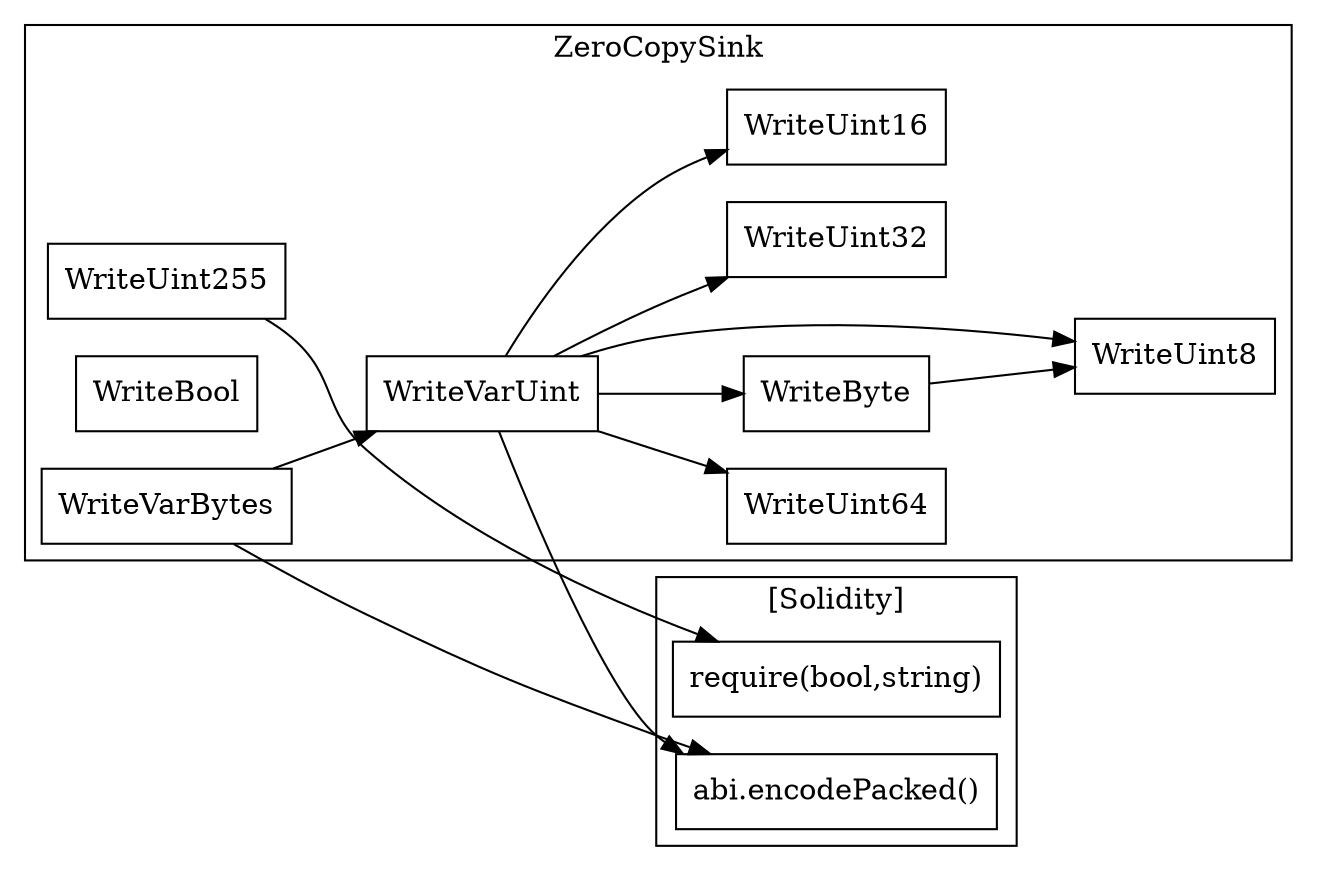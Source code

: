 strict digraph {
rankdir="LR"
node [shape=box]
subgraph cluster_1665_ZeroCopySink {
label = "ZeroCopySink"
"1665_WriteUint255" [label="WriteUint255"]
"1665_WriteByte" [label="WriteByte"]
"1665_WriteBool" [label="WriteBool"]
"1665_WriteUint8" [label="WriteUint8"]
"1665_WriteUint32" [label="WriteUint32"]
"1665_WriteUint16" [label="WriteUint16"]
"1665_WriteVarUint" [label="WriteVarUint"]
"1665_WriteVarBytes" [label="WriteVarBytes"]
"1665_WriteUint64" [label="WriteUint64"]
"1665_WriteVarUint" -> "1665_WriteByte"
"1665_WriteVarUint" -> "1665_WriteUint8"
"1665_WriteVarUint" -> "1665_WriteUint32"
"1665_WriteVarUint" -> "1665_WriteUint64"
"1665_WriteVarUint" -> "1665_WriteUint16"
"1665_WriteVarBytes" -> "1665_WriteVarUint"
"1665_WriteByte" -> "1665_WriteUint8"
}subgraph cluster_solidity {
label = "[Solidity]"
"abi.encodePacked()" 
"require(bool,string)" 
"1665_WriteUint255" -> "require(bool,string)"
"1665_WriteVarUint" -> "abi.encodePacked()"
"1665_WriteVarBytes" -> "abi.encodePacked()"
}
}